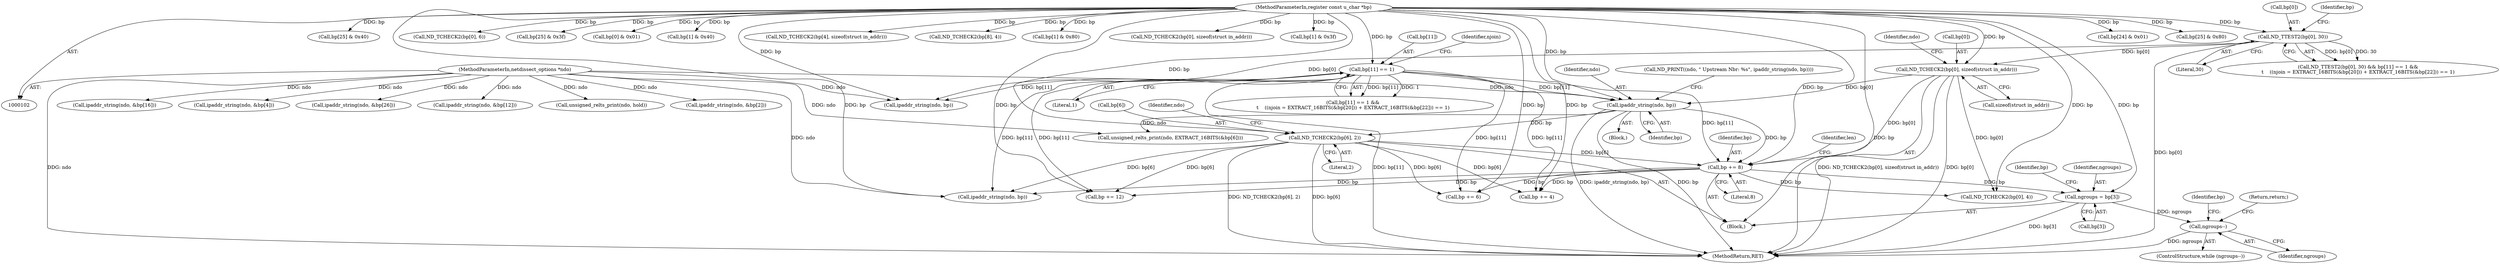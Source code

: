 digraph "0_tcpdump_5dc1860d8267b1e0cb78c9ffa2a40bea2fdb3ddc_1@array" {
"1000316" [label="(Call,ngroups = bp[3])"];
"1000305" [label="(Call,bp += 8)"];
"1000272" [label="(Call,ND_TCHECK2(bp[6], 2))"];
"1000269" [label="(Call,ipaddr_string(ndo, bp))"];
"1000103" [label="(MethodParameterIn,netdissect_options *ndo)"];
"1000119" [label="(Call,bp[11] == 1)"];
"1000104" [label="(MethodParameterIn,register const u_char *bp)"];
"1000248" [label="(Call,ND_TCHECK2(bp[0], sizeof(struct in_addr)))"];
"1000113" [label="(Call,ND_TTEST2(bp[0], 30))"];
"1000328" [label="(Call,ngroups--)"];
"1000249" [label="(Call,bp[0])"];
"1000307" [label="(Literal,8)"];
"1000117" [label="(Literal,30)"];
"1000106" [label="(Block,)"];
"1000267" [label="(Block,)"];
"1000291" [label="(Call,unsigned_relts_print(ndo, EXTRACT_16BITS(&bp[6])))"];
"1000179" [label="(Call,ipaddr_string(ndo, &bp[26]))"];
"1000223" [label="(Call,bp[24] & 0x01)"];
"1000232" [label="(Call,bp[25] & 0x80)"];
"1000114" [label="(Call,bp[0])"];
"1000264" [label="(Call,ND_PRINT((ndo, \" Upstream Nbr: %s\", ipaddr_string(ndo, bp))))"];
"1000478" [label="(Call,bp += 6)"];
"1000120" [label="(Call,bp[11])"];
"1000333" [label="(Identifier,bp)"];
"1000127" [label="(Identifier,njoin)"];
"1000270" [label="(Identifier,ndo)"];
"1000119" [label="(Call,bp[11] == 1)"];
"1000240" [label="(Call,bp[25] & 0x40)"];
"1000311" [label="(Call,ND_TCHECK2(bp[0], 4))"];
"1000118" [label="(Call,bp[11] == 1 &&\n\t    ((njoin = EXTRACT_16BITS(&bp[20])) + EXTRACT_16BITS(&bp[22])) == 1)"];
"1000113" [label="(Call,ND_TTEST2(bp[0], 30))"];
"1000328" [label="(Call,ngroups--)"];
"1000276" [label="(Literal,2)"];
"1000191" [label="(Call,ipaddr_string(ndo, &bp[12]))"];
"1000123" [label="(Literal,1)"];
"1000427" [label="(Call,ND_TCHECK2(bp[0], 6))"];
"1000186" [label="(Call,bp[25] & 0x3f)"];
"1000342" [label="(Call,ipaddr_string(ndo, bp))"];
"1000322" [label="(Identifier,bp)"];
"1000257" [label="(Identifier,ndo)"];
"1000318" [label="(Call,bp[3])"];
"1000441" [label="(Call,bp[0] & 0x01)"];
"1000459" [label="(Call,bp[1] & 0x40)"];
"1000272" [label="(Call,ND_TCHECK2(bp[6], 2))"];
"1000306" [label="(Identifier,bp)"];
"1000345" [label="(Call,ND_TCHECK2(bp[4], sizeof(struct in_addr)))"];
"1000269" [label="(Call,ipaddr_string(ndo, bp))"];
"1000370" [label="(Call,ND_TCHECK2(bp[8], 4))"];
"1000450" [label="(Call,bp[1] & 0x80)"];
"1000112" [label="(Call,ND_TTEST2(bp[0], 30) && bp[11] == 1 &&\n\t    ((njoin = EXTRACT_16BITS(&bp[20])) + EXTRACT_16BITS(&bp[22])) == 1)"];
"1000165" [label="(Call,unsigned_relts_print(ndo, hold))"];
"1000467" [label="(Call,ipaddr_string(ndo, &bp[2]))"];
"1000210" [label="(Call,ipaddr_string(ndo, &bp[16]))"];
"1000273" [label="(Call,bp[6])"];
"1000280" [label="(Identifier,ndo)"];
"1000317" [label="(Identifier,ngroups)"];
"1000364" [label="(Call,ipaddr_string(ndo, &bp[4]))"];
"1000321" [label="(Call,bp += 4)"];
"1000271" [label="(Identifier,bp)"];
"1000252" [label="(Call,sizeof(struct in_addr))"];
"1000316" [label="(Call,ngroups = bp[3])"];
"1000491" [label="(MethodReturn,RET)"];
"1000397" [label="(Call,bp += 12)"];
"1000329" [label="(Identifier,ngroups)"];
"1000103" [label="(MethodParameterIn,netdissect_options *ndo)"];
"1000248" [label="(Call,ND_TCHECK2(bp[0], sizeof(struct in_addr)))"];
"1000331" [label="(Call,ND_TCHECK2(bp[0], sizeof(struct in_addr)))"];
"1000473" [label="(Call,bp[1] & 0x3f)"];
"1000484" [label="(Return,return;)"];
"1000146" [label="(Call,ipaddr_string(ndo, bp))"];
"1000104" [label="(MethodParameterIn,register const u_char *bp)"];
"1000309" [label="(Identifier,len)"];
"1000121" [label="(Identifier,bp)"];
"1000305" [label="(Call,bp += 8)"];
"1000327" [label="(ControlStructure,while (ngroups--))"];
"1000316" -> "1000106"  [label="AST: "];
"1000316" -> "1000318"  [label="CFG: "];
"1000317" -> "1000316"  [label="AST: "];
"1000318" -> "1000316"  [label="AST: "];
"1000322" -> "1000316"  [label="CFG: "];
"1000316" -> "1000491"  [label="DDG: bp[3]"];
"1000305" -> "1000316"  [label="DDG: bp"];
"1000104" -> "1000316"  [label="DDG: bp"];
"1000316" -> "1000328"  [label="DDG: ngroups"];
"1000305" -> "1000106"  [label="AST: "];
"1000305" -> "1000307"  [label="CFG: "];
"1000306" -> "1000305"  [label="AST: "];
"1000307" -> "1000305"  [label="AST: "];
"1000309" -> "1000305"  [label="CFG: "];
"1000272" -> "1000305"  [label="DDG: bp[6]"];
"1000119" -> "1000305"  [label="DDG: bp[11]"];
"1000269" -> "1000305"  [label="DDG: bp"];
"1000248" -> "1000305"  [label="DDG: bp[0]"];
"1000104" -> "1000305"  [label="DDG: bp"];
"1000305" -> "1000311"  [label="DDG: bp"];
"1000305" -> "1000321"  [label="DDG: bp"];
"1000305" -> "1000342"  [label="DDG: bp"];
"1000305" -> "1000397"  [label="DDG: bp"];
"1000305" -> "1000478"  [label="DDG: bp"];
"1000272" -> "1000106"  [label="AST: "];
"1000272" -> "1000276"  [label="CFG: "];
"1000273" -> "1000272"  [label="AST: "];
"1000276" -> "1000272"  [label="AST: "];
"1000280" -> "1000272"  [label="CFG: "];
"1000272" -> "1000491"  [label="DDG: bp[6]"];
"1000272" -> "1000491"  [label="DDG: ND_TCHECK2(bp[6], 2)"];
"1000269" -> "1000272"  [label="DDG: bp"];
"1000104" -> "1000272"  [label="DDG: bp"];
"1000272" -> "1000321"  [label="DDG: bp[6]"];
"1000272" -> "1000342"  [label="DDG: bp[6]"];
"1000272" -> "1000397"  [label="DDG: bp[6]"];
"1000272" -> "1000478"  [label="DDG: bp[6]"];
"1000269" -> "1000267"  [label="AST: "];
"1000269" -> "1000271"  [label="CFG: "];
"1000270" -> "1000269"  [label="AST: "];
"1000271" -> "1000269"  [label="AST: "];
"1000264" -> "1000269"  [label="CFG: "];
"1000269" -> "1000491"  [label="DDG: ipaddr_string(ndo, bp)"];
"1000269" -> "1000491"  [label="DDG: bp"];
"1000103" -> "1000269"  [label="DDG: ndo"];
"1000119" -> "1000269"  [label="DDG: bp[11]"];
"1000248" -> "1000269"  [label="DDG: bp[0]"];
"1000104" -> "1000269"  [label="DDG: bp"];
"1000269" -> "1000291"  [label="DDG: ndo"];
"1000103" -> "1000102"  [label="AST: "];
"1000103" -> "1000491"  [label="DDG: ndo"];
"1000103" -> "1000146"  [label="DDG: ndo"];
"1000103" -> "1000165"  [label="DDG: ndo"];
"1000103" -> "1000179"  [label="DDG: ndo"];
"1000103" -> "1000191"  [label="DDG: ndo"];
"1000103" -> "1000210"  [label="DDG: ndo"];
"1000103" -> "1000291"  [label="DDG: ndo"];
"1000103" -> "1000342"  [label="DDG: ndo"];
"1000103" -> "1000364"  [label="DDG: ndo"];
"1000103" -> "1000467"  [label="DDG: ndo"];
"1000119" -> "1000118"  [label="AST: "];
"1000119" -> "1000123"  [label="CFG: "];
"1000120" -> "1000119"  [label="AST: "];
"1000123" -> "1000119"  [label="AST: "];
"1000127" -> "1000119"  [label="CFG: "];
"1000118" -> "1000119"  [label="CFG: "];
"1000119" -> "1000491"  [label="DDG: bp[11]"];
"1000119" -> "1000118"  [label="DDG: bp[11]"];
"1000119" -> "1000118"  [label="DDG: 1"];
"1000104" -> "1000119"  [label="DDG: bp"];
"1000119" -> "1000146"  [label="DDG: bp[11]"];
"1000119" -> "1000321"  [label="DDG: bp[11]"];
"1000119" -> "1000342"  [label="DDG: bp[11]"];
"1000119" -> "1000397"  [label="DDG: bp[11]"];
"1000119" -> "1000478"  [label="DDG: bp[11]"];
"1000104" -> "1000102"  [label="AST: "];
"1000104" -> "1000491"  [label="DDG: bp"];
"1000104" -> "1000113"  [label="DDG: bp"];
"1000104" -> "1000146"  [label="DDG: bp"];
"1000104" -> "1000186"  [label="DDG: bp"];
"1000104" -> "1000223"  [label="DDG: bp"];
"1000104" -> "1000232"  [label="DDG: bp"];
"1000104" -> "1000240"  [label="DDG: bp"];
"1000104" -> "1000248"  [label="DDG: bp"];
"1000104" -> "1000311"  [label="DDG: bp"];
"1000104" -> "1000321"  [label="DDG: bp"];
"1000104" -> "1000331"  [label="DDG: bp"];
"1000104" -> "1000342"  [label="DDG: bp"];
"1000104" -> "1000345"  [label="DDG: bp"];
"1000104" -> "1000370"  [label="DDG: bp"];
"1000104" -> "1000397"  [label="DDG: bp"];
"1000104" -> "1000427"  [label="DDG: bp"];
"1000104" -> "1000441"  [label="DDG: bp"];
"1000104" -> "1000450"  [label="DDG: bp"];
"1000104" -> "1000459"  [label="DDG: bp"];
"1000104" -> "1000473"  [label="DDG: bp"];
"1000104" -> "1000478"  [label="DDG: bp"];
"1000248" -> "1000106"  [label="AST: "];
"1000248" -> "1000252"  [label="CFG: "];
"1000249" -> "1000248"  [label="AST: "];
"1000252" -> "1000248"  [label="AST: "];
"1000257" -> "1000248"  [label="CFG: "];
"1000248" -> "1000491"  [label="DDG: ND_TCHECK2(bp[0], sizeof(struct in_addr))"];
"1000248" -> "1000491"  [label="DDG: bp[0]"];
"1000113" -> "1000248"  [label="DDG: bp[0]"];
"1000248" -> "1000311"  [label="DDG: bp[0]"];
"1000113" -> "1000112"  [label="AST: "];
"1000113" -> "1000117"  [label="CFG: "];
"1000114" -> "1000113"  [label="AST: "];
"1000117" -> "1000113"  [label="AST: "];
"1000121" -> "1000113"  [label="CFG: "];
"1000112" -> "1000113"  [label="CFG: "];
"1000113" -> "1000491"  [label="DDG: bp[0]"];
"1000113" -> "1000112"  [label="DDG: bp[0]"];
"1000113" -> "1000112"  [label="DDG: 30"];
"1000113" -> "1000146"  [label="DDG: bp[0]"];
"1000328" -> "1000327"  [label="AST: "];
"1000328" -> "1000329"  [label="CFG: "];
"1000329" -> "1000328"  [label="AST: "];
"1000333" -> "1000328"  [label="CFG: "];
"1000484" -> "1000328"  [label="CFG: "];
"1000328" -> "1000491"  [label="DDG: ngroups"];
}
